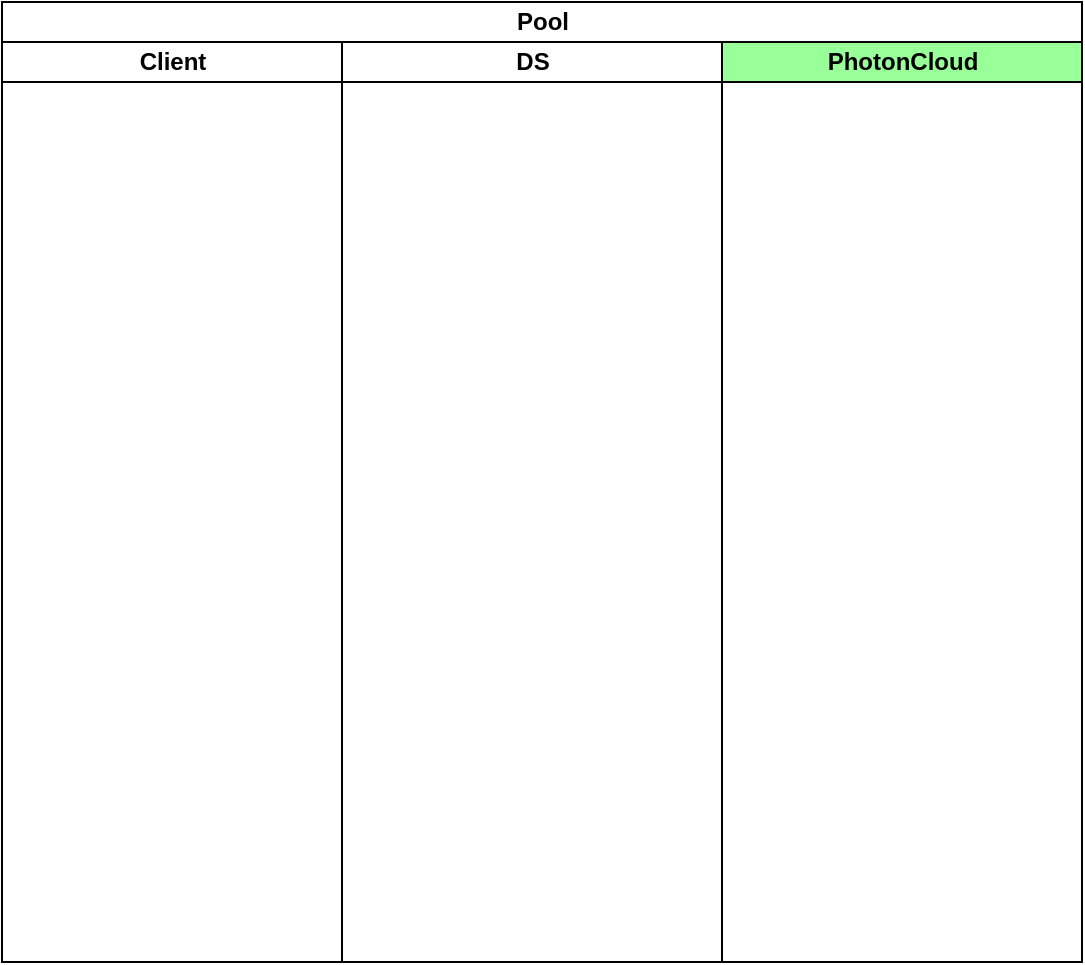<mxfile version="20.6.2" type="github">
  <diagram id="prtHgNgQTEPvFCAcTncT" name="Page-1">
    <mxGraphModel dx="1662" dy="762" grid="1" gridSize="10" guides="1" tooltips="1" connect="1" arrows="1" fold="1" page="1" pageScale="1" pageWidth="827" pageHeight="1169" math="0" shadow="0">
      <root>
        <mxCell id="0" />
        <mxCell id="1" parent="0" />
        <mxCell id="FPT-U1vLb6f6hilMJWcg-1" value="Pool" style="swimlane;childLayout=stackLayout;resizeParent=1;resizeParentMax=0;startSize=20;html=1;" vertex="1" parent="1">
          <mxGeometry x="190.0" y="140" width="540" height="480" as="geometry" />
        </mxCell>
        <mxCell id="FPT-U1vLb6f6hilMJWcg-2" value="Client" style="swimlane;startSize=20;html=1;" vertex="1" parent="FPT-U1vLb6f6hilMJWcg-1">
          <mxGeometry y="20" width="170" height="460" as="geometry" />
        </mxCell>
        <mxCell id="FPT-U1vLb6f6hilMJWcg-3" value="DS" style="swimlane;startSize=20;html=1;" vertex="1" parent="FPT-U1vLb6f6hilMJWcg-1">
          <mxGeometry x="170" y="20" width="190" height="460" as="geometry" />
        </mxCell>
        <mxCell id="FPT-U1vLb6f6hilMJWcg-4" value="PhotonCloud" style="swimlane;startSize=20;html=1;fillColor=#99FF99;" vertex="1" parent="FPT-U1vLb6f6hilMJWcg-1">
          <mxGeometry x="360" y="20" width="180" height="460" as="geometry" />
        </mxCell>
      </root>
    </mxGraphModel>
  </diagram>
</mxfile>
